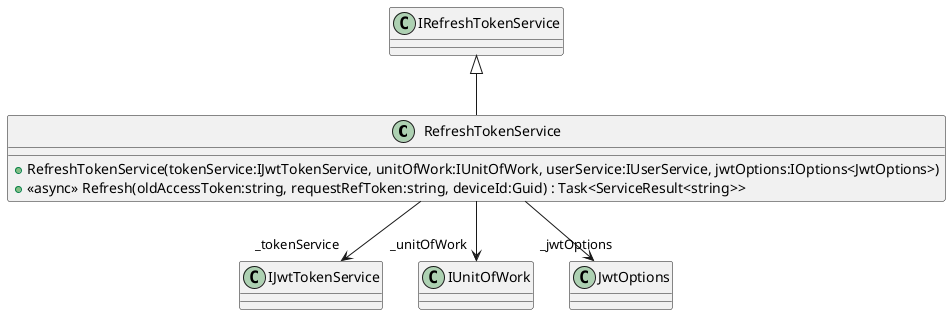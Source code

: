 @startuml
class RefreshTokenService {
    + RefreshTokenService(tokenService:IJwtTokenService, unitOfWork:IUnitOfWork, userService:IUserService, jwtOptions:IOptions<JwtOptions>)
    + <<async>> Refresh(oldAccessToken:string, requestRefToken:string, deviceId:Guid) : Task<ServiceResult<string>>
}
IRefreshTokenService <|-- RefreshTokenService
RefreshTokenService --> "_tokenService" IJwtTokenService
RefreshTokenService --> "_unitOfWork" IUnitOfWork
RefreshTokenService --> "_jwtOptions" JwtOptions
@enduml
